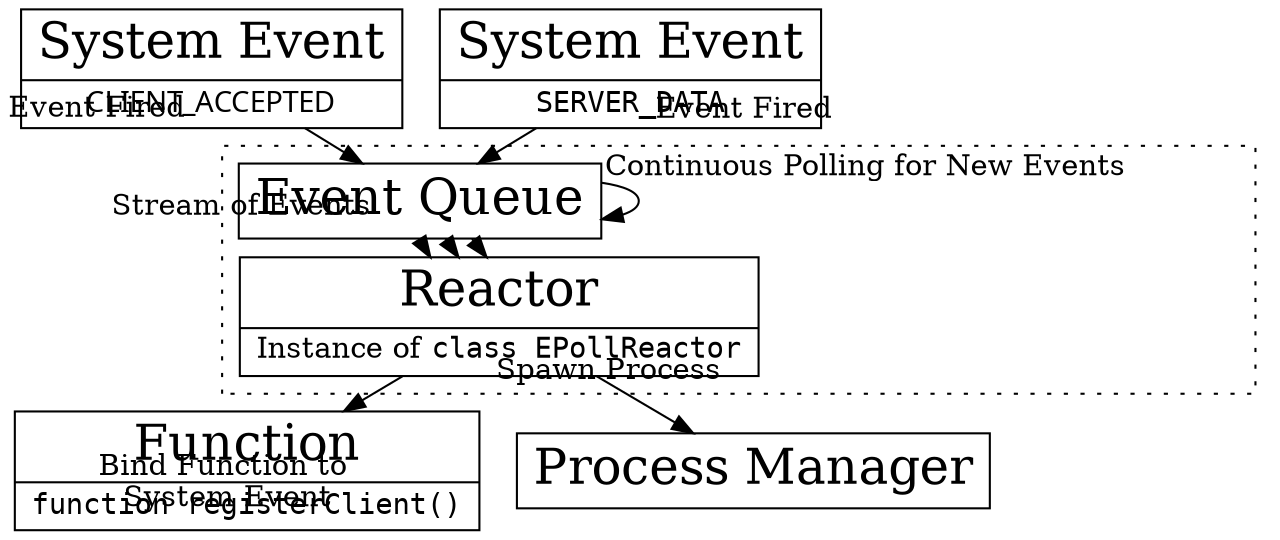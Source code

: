 digraph CAndC {
    graph [ranksep=0];
    node [shape=record];

	subgraph cluster_reactor {

		style=dotted;

		TL [
			pos="-1.75,3.5!"
			style="invisible"
		];
		TR [
			pos="4.75,3.5!"
			style="invisible"
		];
		BL [
			pos="-1.75,-0.5!"
			style="invisible"
		];
		BR [
			pos="4.75,-0.5!"
			style="invisible"
		];

		Reactor [
			label=<{
				<FONT POINT-SIZE="24.0">
					Reactor
				</FONT>|
				Instance of 
				<FONT FACE="monospace">
					class EPollReactor
				</FONT>
			}>
			pos="0,0!"
		];

		EventQueue [
			label=<{
				<FONT POINT-SIZE="24.0">
					Event Queue
				</FONT>
			}>
			pos="0,3!"
		];
	}

	SystemEvent1 [
		label=<{
			<FONT POINT-SIZE="24.0">
				System Event
			</FONT>|
			<FONT FACE="bold monospace">
				CLIENT_ACCEPTED
			</FONT>
		}>
		pos="-2,6!"
	];

	SystemEvent2 [
		label=<{
			<FONT POINT-SIZE="24.0">
				System Event
			</FONT>|
			<FONT FACE="monospace">
				SERVER_DATA
			</FONT>
		}>
		pos="2,6!"
	];

	Function1 [
		label=<{
			<FONT POINT-SIZE="24.0">
				Function
			</FONT>|
			<FONT FACE="monospace">
				function registerClient()
			</FONT>
		}>
		pos="-6,0!"
	];

	ProcessManager [
		label=<{
			<FONT POINT-SIZE="24.0">
				Process Manager
			</FONT>
		}>
		pos="0,-2!"
	];

	SystemEvent1 -> EventQueue [
		headlabel="Event Fired"
		labeldistance=13
		labelangle=20
	];

	SystemEvent2 -> EventQueue [
		headlabel="Event Fired"
		labeldistance=13
		labelangle=-20
	];

	EventQueue -> Reactor;
	EventQueue -> Reactor;
	EventQueue -> Reactor [
		headlabel="Stream of Events"
		labeldistance=12
		labelangle=40
	];

	EventQueue -> EventQueue [
		xlabel="Continuous Polling for New Events"
	];

	Reactor -> Function1 [
		taillabel="Bind Function to\n System Event"
		labeldistance=10
		labelangle=0
	];

	Reactor -> ProcessManager [
		headlabel="Spawn Process"
		labeldistance=5
		labelangle=-6
	]
}